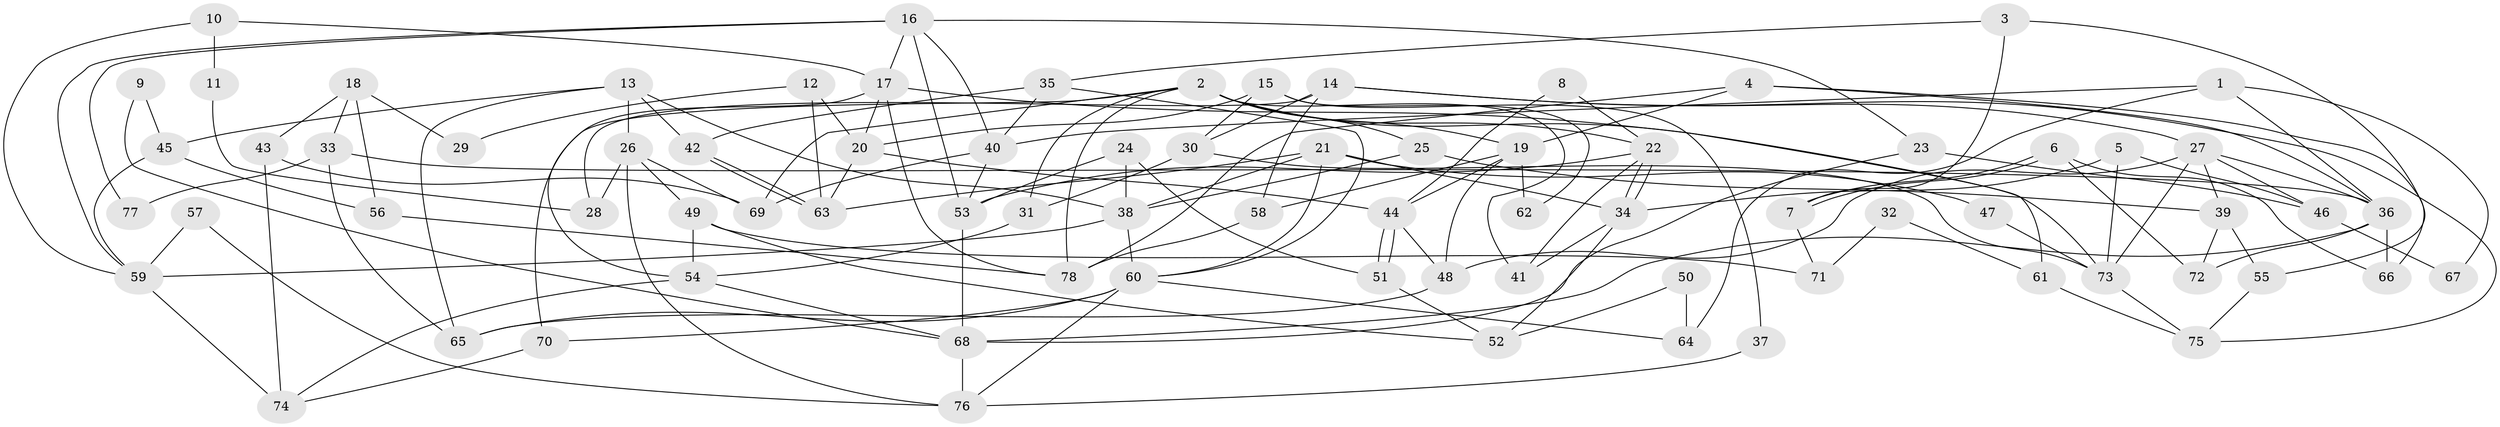 // coarse degree distribution, {3: 0.35714285714285715, 8: 0.03571428571428571, 2: 0.14285714285714285, 15: 0.017857142857142856, 6: 0.05357142857142857, 11: 0.017857142857142856, 4: 0.25, 13: 0.017857142857142856, 5: 0.07142857142857142, 7: 0.017857142857142856, 10: 0.017857142857142856}
// Generated by graph-tools (version 1.1) at 2025/51/03/04/25 22:51:11]
// undirected, 78 vertices, 156 edges
graph export_dot {
  node [color=gray90,style=filled];
  1;
  2;
  3;
  4;
  5;
  6;
  7;
  8;
  9;
  10;
  11;
  12;
  13;
  14;
  15;
  16;
  17;
  18;
  19;
  20;
  21;
  22;
  23;
  24;
  25;
  26;
  27;
  28;
  29;
  30;
  31;
  32;
  33;
  34;
  35;
  36;
  37;
  38;
  39;
  40;
  41;
  42;
  43;
  44;
  45;
  46;
  47;
  48;
  49;
  50;
  51;
  52;
  53;
  54;
  55;
  56;
  57;
  58;
  59;
  60;
  61;
  62;
  63;
  64;
  65;
  66;
  67;
  68;
  69;
  70;
  71;
  72;
  73;
  74;
  75;
  76;
  77;
  78;
  1 -- 36;
  1 -- 40;
  1 -- 64;
  1 -- 67;
  2 -- 41;
  2 -- 69;
  2 -- 19;
  2 -- 22;
  2 -- 25;
  2 -- 31;
  2 -- 61;
  2 -- 70;
  2 -- 78;
  3 -- 55;
  3 -- 35;
  3 -- 7;
  4 -- 36;
  4 -- 19;
  4 -- 66;
  4 -- 78;
  5 -- 73;
  5 -- 34;
  5 -- 46;
  6 -- 7;
  6 -- 7;
  6 -- 72;
  6 -- 66;
  7 -- 71;
  8 -- 22;
  8 -- 44;
  9 -- 68;
  9 -- 45;
  10 -- 17;
  10 -- 59;
  10 -- 11;
  11 -- 28;
  12 -- 63;
  12 -- 20;
  12 -- 29;
  13 -- 42;
  13 -- 65;
  13 -- 26;
  13 -- 38;
  13 -- 45;
  14 -- 30;
  14 -- 27;
  14 -- 28;
  14 -- 58;
  14 -- 75;
  15 -- 30;
  15 -- 20;
  15 -- 37;
  15 -- 62;
  16 -- 53;
  16 -- 17;
  16 -- 23;
  16 -- 40;
  16 -- 59;
  16 -- 77;
  17 -- 78;
  17 -- 20;
  17 -- 54;
  17 -- 73;
  18 -- 43;
  18 -- 33;
  18 -- 29;
  18 -- 56;
  19 -- 58;
  19 -- 44;
  19 -- 48;
  19 -- 62;
  20 -- 63;
  20 -- 44;
  21 -- 38;
  21 -- 60;
  21 -- 34;
  21 -- 47;
  21 -- 63;
  22 -- 34;
  22 -- 34;
  22 -- 41;
  22 -- 53;
  23 -- 68;
  23 -- 46;
  24 -- 38;
  24 -- 53;
  24 -- 51;
  25 -- 38;
  25 -- 39;
  26 -- 49;
  26 -- 28;
  26 -- 69;
  26 -- 76;
  27 -- 48;
  27 -- 46;
  27 -- 36;
  27 -- 39;
  27 -- 73;
  30 -- 31;
  30 -- 73;
  31 -- 54;
  32 -- 61;
  32 -- 71;
  33 -- 36;
  33 -- 65;
  33 -- 77;
  34 -- 41;
  34 -- 52;
  35 -- 40;
  35 -- 60;
  35 -- 42;
  36 -- 66;
  36 -- 68;
  36 -- 72;
  37 -- 76;
  38 -- 59;
  38 -- 60;
  39 -- 55;
  39 -- 72;
  40 -- 53;
  40 -- 69;
  42 -- 63;
  42 -- 63;
  43 -- 69;
  43 -- 74;
  44 -- 51;
  44 -- 51;
  44 -- 48;
  45 -- 56;
  45 -- 59;
  46 -- 67;
  47 -- 73;
  48 -- 65;
  49 -- 52;
  49 -- 54;
  49 -- 71;
  50 -- 52;
  50 -- 64;
  51 -- 52;
  53 -- 68;
  54 -- 68;
  54 -- 74;
  55 -- 75;
  56 -- 78;
  57 -- 59;
  57 -- 76;
  58 -- 78;
  59 -- 74;
  60 -- 70;
  60 -- 64;
  60 -- 65;
  60 -- 76;
  61 -- 75;
  68 -- 76;
  70 -- 74;
  73 -- 75;
}
